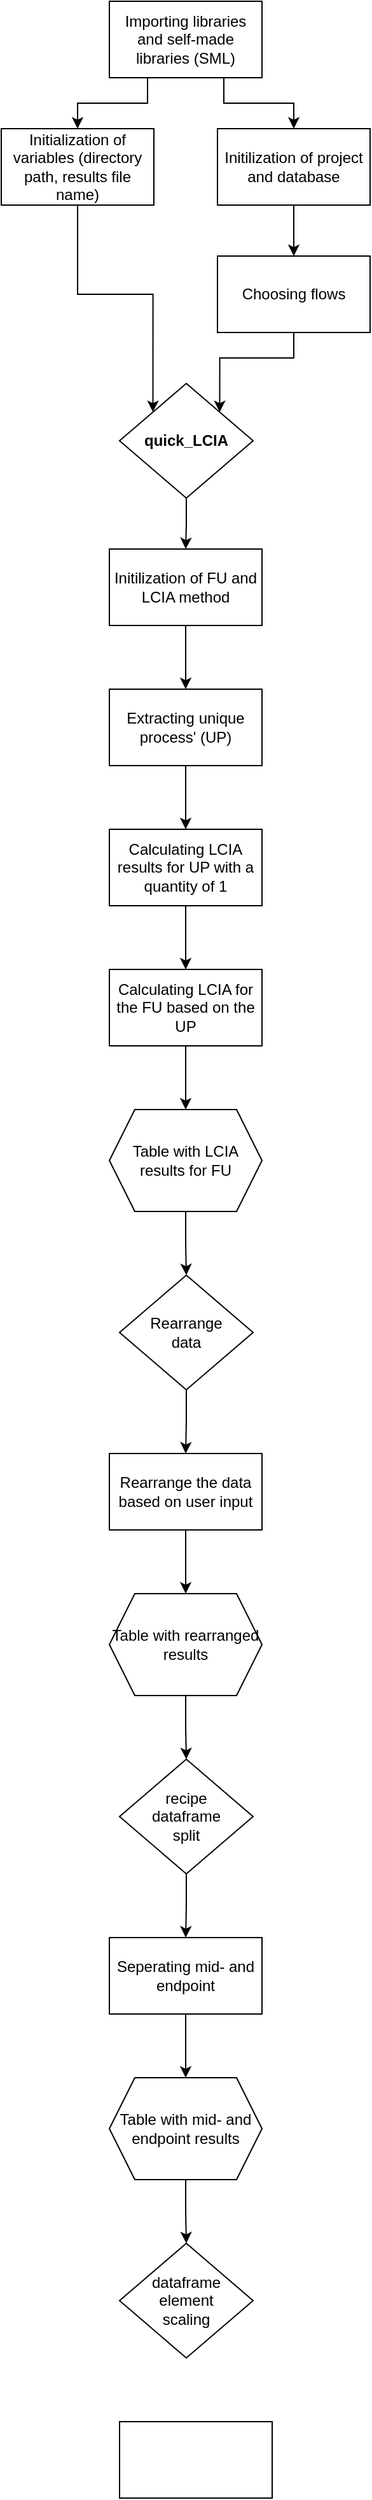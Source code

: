 <mxfile version="24.8.4">
  <diagram name="Page-1" id="Zev2ypRmZ33qonmUhSjh">
    <mxGraphModel dx="2074" dy="1134" grid="1" gridSize="10" guides="1" tooltips="1" connect="1" arrows="1" fold="1" page="1" pageScale="1" pageWidth="850" pageHeight="1100" background="none" math="0" shadow="0">
      <root>
        <mxCell id="0" />
        <mxCell id="1" parent="0" />
        <mxCell id="hYujifUalkqf1EdXE535-4" style="edgeStyle=orthogonalEdgeStyle;rounded=0;orthogonalLoop=1;jettySize=auto;html=1;exitX=0.25;exitY=1;exitDx=0;exitDy=0;entryX=0.5;entryY=0;entryDx=0;entryDy=0;" edge="1" parent="1" source="hYujifUalkqf1EdXE535-1" target="hYujifUalkqf1EdXE535-2">
          <mxGeometry relative="1" as="geometry" />
        </mxCell>
        <mxCell id="hYujifUalkqf1EdXE535-5" style="edgeStyle=orthogonalEdgeStyle;rounded=0;orthogonalLoop=1;jettySize=auto;html=1;exitX=0.75;exitY=1;exitDx=0;exitDy=0;entryX=0.5;entryY=0;entryDx=0;entryDy=0;" edge="1" parent="1" source="hYujifUalkqf1EdXE535-1" target="hYujifUalkqf1EdXE535-3">
          <mxGeometry relative="1" as="geometry" />
        </mxCell>
        <mxCell id="hYujifUalkqf1EdXE535-1" value="&lt;span style=&quot;text-align: center;&quot;&gt;Importing libraries and self-made libraries (SML)&lt;/span&gt;" style="rounded=0;whiteSpace=wrap;html=1;" vertex="1" parent="1">
          <mxGeometry x="365" y="50" width="120" height="60" as="geometry" />
        </mxCell>
        <mxCell id="hYujifUalkqf1EdXE535-11" style="edgeStyle=orthogonalEdgeStyle;rounded=0;orthogonalLoop=1;jettySize=auto;html=1;entryX=0;entryY=0;entryDx=0;entryDy=0;" edge="1" parent="1" source="hYujifUalkqf1EdXE535-2" target="hYujifUalkqf1EdXE535-9">
          <mxGeometry relative="1" as="geometry" />
        </mxCell>
        <mxCell id="hYujifUalkqf1EdXE535-2" value="&lt;span style=&quot;text-align: center;&quot;&gt;Initialization of variables (directory path, results file name) &lt;/span&gt;" style="rounded=0;whiteSpace=wrap;html=1;" vertex="1" parent="1">
          <mxGeometry x="280" y="150" width="120" height="60" as="geometry" />
        </mxCell>
        <mxCell id="hYujifUalkqf1EdXE535-7" value="" style="edgeStyle=orthogonalEdgeStyle;rounded=0;orthogonalLoop=1;jettySize=auto;html=1;" edge="1" parent="1" source="hYujifUalkqf1EdXE535-3" target="hYujifUalkqf1EdXE535-6">
          <mxGeometry relative="1" as="geometry" />
        </mxCell>
        <mxCell id="hYujifUalkqf1EdXE535-3" value="&lt;span style=&quot;text-align: center;&quot;&gt;Initilization of project and database&lt;/span&gt;" style="rounded=0;whiteSpace=wrap;html=1;" vertex="1" parent="1">
          <mxGeometry x="450" y="150" width="120" height="60" as="geometry" />
        </mxCell>
        <mxCell id="hYujifUalkqf1EdXE535-10" style="edgeStyle=orthogonalEdgeStyle;rounded=0;orthogonalLoop=1;jettySize=auto;html=1;entryX=1;entryY=0;entryDx=0;entryDy=0;" edge="1" parent="1" source="hYujifUalkqf1EdXE535-6" target="hYujifUalkqf1EdXE535-9">
          <mxGeometry relative="1" as="geometry" />
        </mxCell>
        <mxCell id="hYujifUalkqf1EdXE535-6" value="Choosing flows" style="rounded=0;whiteSpace=wrap;html=1;" vertex="1" parent="1">
          <mxGeometry x="450" y="250" width="120" height="60" as="geometry" />
        </mxCell>
        <mxCell id="hYujifUalkqf1EdXE535-33" value="" style="edgeStyle=orthogonalEdgeStyle;rounded=0;orthogonalLoop=1;jettySize=auto;html=1;" edge="1" parent="1" source="hYujifUalkqf1EdXE535-9" target="hYujifUalkqf1EdXE535-24">
          <mxGeometry relative="1" as="geometry" />
        </mxCell>
        <mxCell id="hYujifUalkqf1EdXE535-9" value="&lt;b&gt;quick_LCIA&lt;/b&gt;" style="rhombus;whiteSpace=wrap;html=1;" vertex="1" parent="1">
          <mxGeometry x="373" y="350" width="105" height="90" as="geometry" />
        </mxCell>
        <mxCell id="hYujifUalkqf1EdXE535-23" value="" style="edgeStyle=orthogonalEdgeStyle;rounded=0;orthogonalLoop=1;jettySize=auto;html=1;" edge="1" parent="1" source="hYujifUalkqf1EdXE535-24" target="hYujifUalkqf1EdXE535-26">
          <mxGeometry relative="1" as="geometry" />
        </mxCell>
        <mxCell id="hYujifUalkqf1EdXE535-24" value="Initilization of FU and LCIA method" style="rounded=0;whiteSpace=wrap;html=1;" vertex="1" parent="1">
          <mxGeometry x="365" y="480" width="120" height="60" as="geometry" />
        </mxCell>
        <mxCell id="hYujifUalkqf1EdXE535-25" value="" style="edgeStyle=orthogonalEdgeStyle;rounded=0;orthogonalLoop=1;jettySize=auto;html=1;" edge="1" parent="1" source="hYujifUalkqf1EdXE535-26" target="hYujifUalkqf1EdXE535-28">
          <mxGeometry relative="1" as="geometry" />
        </mxCell>
        <mxCell id="hYujifUalkqf1EdXE535-26" value="Extracting unique process&#39; (UP)" style="rounded=0;whiteSpace=wrap;html=1;" vertex="1" parent="1">
          <mxGeometry x="365" y="590" width="120" height="60" as="geometry" />
        </mxCell>
        <mxCell id="hYujifUalkqf1EdXE535-27" value="" style="edgeStyle=orthogonalEdgeStyle;rounded=0;orthogonalLoop=1;jettySize=auto;html=1;" edge="1" parent="1" source="hYujifUalkqf1EdXE535-28" target="hYujifUalkqf1EdXE535-30">
          <mxGeometry relative="1" as="geometry" />
        </mxCell>
        <mxCell id="hYujifUalkqf1EdXE535-28" value="Calculating LCIA results for UP with a quantity of 1" style="rounded=0;whiteSpace=wrap;html=1;" vertex="1" parent="1">
          <mxGeometry x="365" y="700" width="120" height="60" as="geometry" />
        </mxCell>
        <mxCell id="hYujifUalkqf1EdXE535-29" value="" style="edgeStyle=orthogonalEdgeStyle;rounded=0;orthogonalLoop=1;jettySize=auto;html=1;" edge="1" parent="1" source="hYujifUalkqf1EdXE535-30" target="hYujifUalkqf1EdXE535-31">
          <mxGeometry relative="1" as="geometry" />
        </mxCell>
        <mxCell id="hYujifUalkqf1EdXE535-30" value="Calculating LCIA for the FU based on the UP" style="rounded=0;whiteSpace=wrap;html=1;" vertex="1" parent="1">
          <mxGeometry x="365" y="810" width="120" height="60" as="geometry" />
        </mxCell>
        <mxCell id="hYujifUalkqf1EdXE535-35" value="" style="edgeStyle=orthogonalEdgeStyle;rounded=0;orthogonalLoop=1;jettySize=auto;html=1;" edge="1" parent="1" source="hYujifUalkqf1EdXE535-31" target="hYujifUalkqf1EdXE535-32">
          <mxGeometry relative="1" as="geometry" />
        </mxCell>
        <mxCell id="hYujifUalkqf1EdXE535-31" value="Table with LCIA results for FU" style="shape=hexagon;perimeter=hexagonPerimeter2;whiteSpace=wrap;html=1;fixedSize=1;" vertex="1" parent="1">
          <mxGeometry x="365" y="920" width="120" height="80" as="geometry" />
        </mxCell>
        <mxCell id="hYujifUalkqf1EdXE535-37" value="" style="edgeStyle=orthogonalEdgeStyle;rounded=0;orthogonalLoop=1;jettySize=auto;html=1;" edge="1" parent="1" source="hYujifUalkqf1EdXE535-32" target="hYujifUalkqf1EdXE535-36">
          <mxGeometry relative="1" as="geometry" />
        </mxCell>
        <mxCell id="hYujifUalkqf1EdXE535-32" value="&lt;div&gt;Rearrange &lt;br&gt;&lt;/div&gt;&lt;div&gt;data&lt;/div&gt;" style="rhombus;whiteSpace=wrap;html=1;" vertex="1" parent="1">
          <mxGeometry x="373" y="1050" width="105" height="90" as="geometry" />
        </mxCell>
        <mxCell id="hYujifUalkqf1EdXE535-39" value="" style="edgeStyle=orthogonalEdgeStyle;rounded=0;orthogonalLoop=1;jettySize=auto;html=1;" edge="1" parent="1" source="hYujifUalkqf1EdXE535-36" target="hYujifUalkqf1EdXE535-38">
          <mxGeometry relative="1" as="geometry" />
        </mxCell>
        <mxCell id="hYujifUalkqf1EdXE535-36" value="Rearrange the data based on user input" style="rounded=0;whiteSpace=wrap;html=1;" vertex="1" parent="1">
          <mxGeometry x="365" y="1190" width="120" height="60" as="geometry" />
        </mxCell>
        <mxCell id="hYujifUalkqf1EdXE535-41" value="" style="edgeStyle=orthogonalEdgeStyle;rounded=0;orthogonalLoop=1;jettySize=auto;html=1;" edge="1" parent="1" source="hYujifUalkqf1EdXE535-38" target="hYujifUalkqf1EdXE535-40">
          <mxGeometry relative="1" as="geometry" />
        </mxCell>
        <mxCell id="hYujifUalkqf1EdXE535-38" value="Table with rearranged results" style="shape=hexagon;perimeter=hexagonPerimeter2;whiteSpace=wrap;html=1;fixedSize=1;" vertex="1" parent="1">
          <mxGeometry x="365" y="1300" width="120" height="80" as="geometry" />
        </mxCell>
        <mxCell id="hYujifUalkqf1EdXE535-47" value="" style="edgeStyle=orthogonalEdgeStyle;rounded=0;orthogonalLoop=1;jettySize=auto;html=1;" edge="1" parent="1" source="hYujifUalkqf1EdXE535-40" target="hYujifUalkqf1EdXE535-42">
          <mxGeometry relative="1" as="geometry" />
        </mxCell>
        <mxCell id="hYujifUalkqf1EdXE535-40" value="&lt;div&gt;recipe&lt;/div&gt;&lt;div&gt;dataframe&lt;/div&gt;&lt;div&gt;split&lt;/div&gt;" style="rhombus;whiteSpace=wrap;html=1;" vertex="1" parent="1">
          <mxGeometry x="373" y="1430" width="105" height="90" as="geometry" />
        </mxCell>
        <mxCell id="hYujifUalkqf1EdXE535-45" value="" style="edgeStyle=orthogonalEdgeStyle;rounded=0;orthogonalLoop=1;jettySize=auto;html=1;" edge="1" parent="1" source="hYujifUalkqf1EdXE535-42" target="hYujifUalkqf1EdXE535-44">
          <mxGeometry relative="1" as="geometry" />
        </mxCell>
        <mxCell id="hYujifUalkqf1EdXE535-42" value="Seperating mid- and endpoint" style="rounded=0;whiteSpace=wrap;html=1;" vertex="1" parent="1">
          <mxGeometry x="365" y="1570" width="120" height="60" as="geometry" />
        </mxCell>
        <mxCell id="hYujifUalkqf1EdXE535-49" value="" style="edgeStyle=orthogonalEdgeStyle;rounded=0;orthogonalLoop=1;jettySize=auto;html=1;" edge="1" parent="1" source="hYujifUalkqf1EdXE535-44" target="hYujifUalkqf1EdXE535-48">
          <mxGeometry relative="1" as="geometry" />
        </mxCell>
        <mxCell id="hYujifUalkqf1EdXE535-44" value="Table with mid- and endpoint results" style="shape=hexagon;perimeter=hexagonPerimeter2;whiteSpace=wrap;html=1;fixedSize=1;" vertex="1" parent="1">
          <mxGeometry x="365" y="1680" width="120" height="80" as="geometry" />
        </mxCell>
        <mxCell id="hYujifUalkqf1EdXE535-48" value="&lt;div&gt;dataframe&lt;/div&gt;&lt;div&gt;element&lt;/div&gt;&lt;div&gt;scaling&lt;br&gt;&lt;/div&gt;" style="rhombus;whiteSpace=wrap;html=1;" vertex="1" parent="1">
          <mxGeometry x="373" y="1810" width="105" height="90" as="geometry" />
        </mxCell>
        <mxCell id="hYujifUalkqf1EdXE535-50" value="" style="rounded=0;whiteSpace=wrap;html=1;" vertex="1" parent="1">
          <mxGeometry x="373" y="1950" width="120" height="60" as="geometry" />
        </mxCell>
      </root>
    </mxGraphModel>
  </diagram>
</mxfile>
